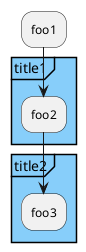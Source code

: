 {
  "sha1": "gptutbfhibz1flyw5e5z5pr1erughba",
  "insertion": {
    "when": "2024-06-01T09:03:08.163Z",
    "url": "http://forum.plantuml.net/7551/how-do-you-color-a-partition-in-new-activity-syntax",
    "user": "plantuml@gmail.com"
  }
}
@startuml
:foo1;
partition #LightSkyBlue title1 {
:foo2;
}
partition title2 #LightSkyBlue {
:foo3;
}
@enduml
